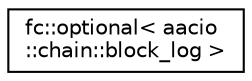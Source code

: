 digraph "Graphical Class Hierarchy"
{
  edge [fontname="Helvetica",fontsize="10",labelfontname="Helvetica",labelfontsize="10"];
  node [fontname="Helvetica",fontsize="10",shape=record];
  rankdir="LR";
  Node0 [label="fc::optional\< aacio\l::chain::block_log \>",height=0.2,width=0.4,color="black", fillcolor="white", style="filled",URL="$classfc_1_1optional.html"];
}
